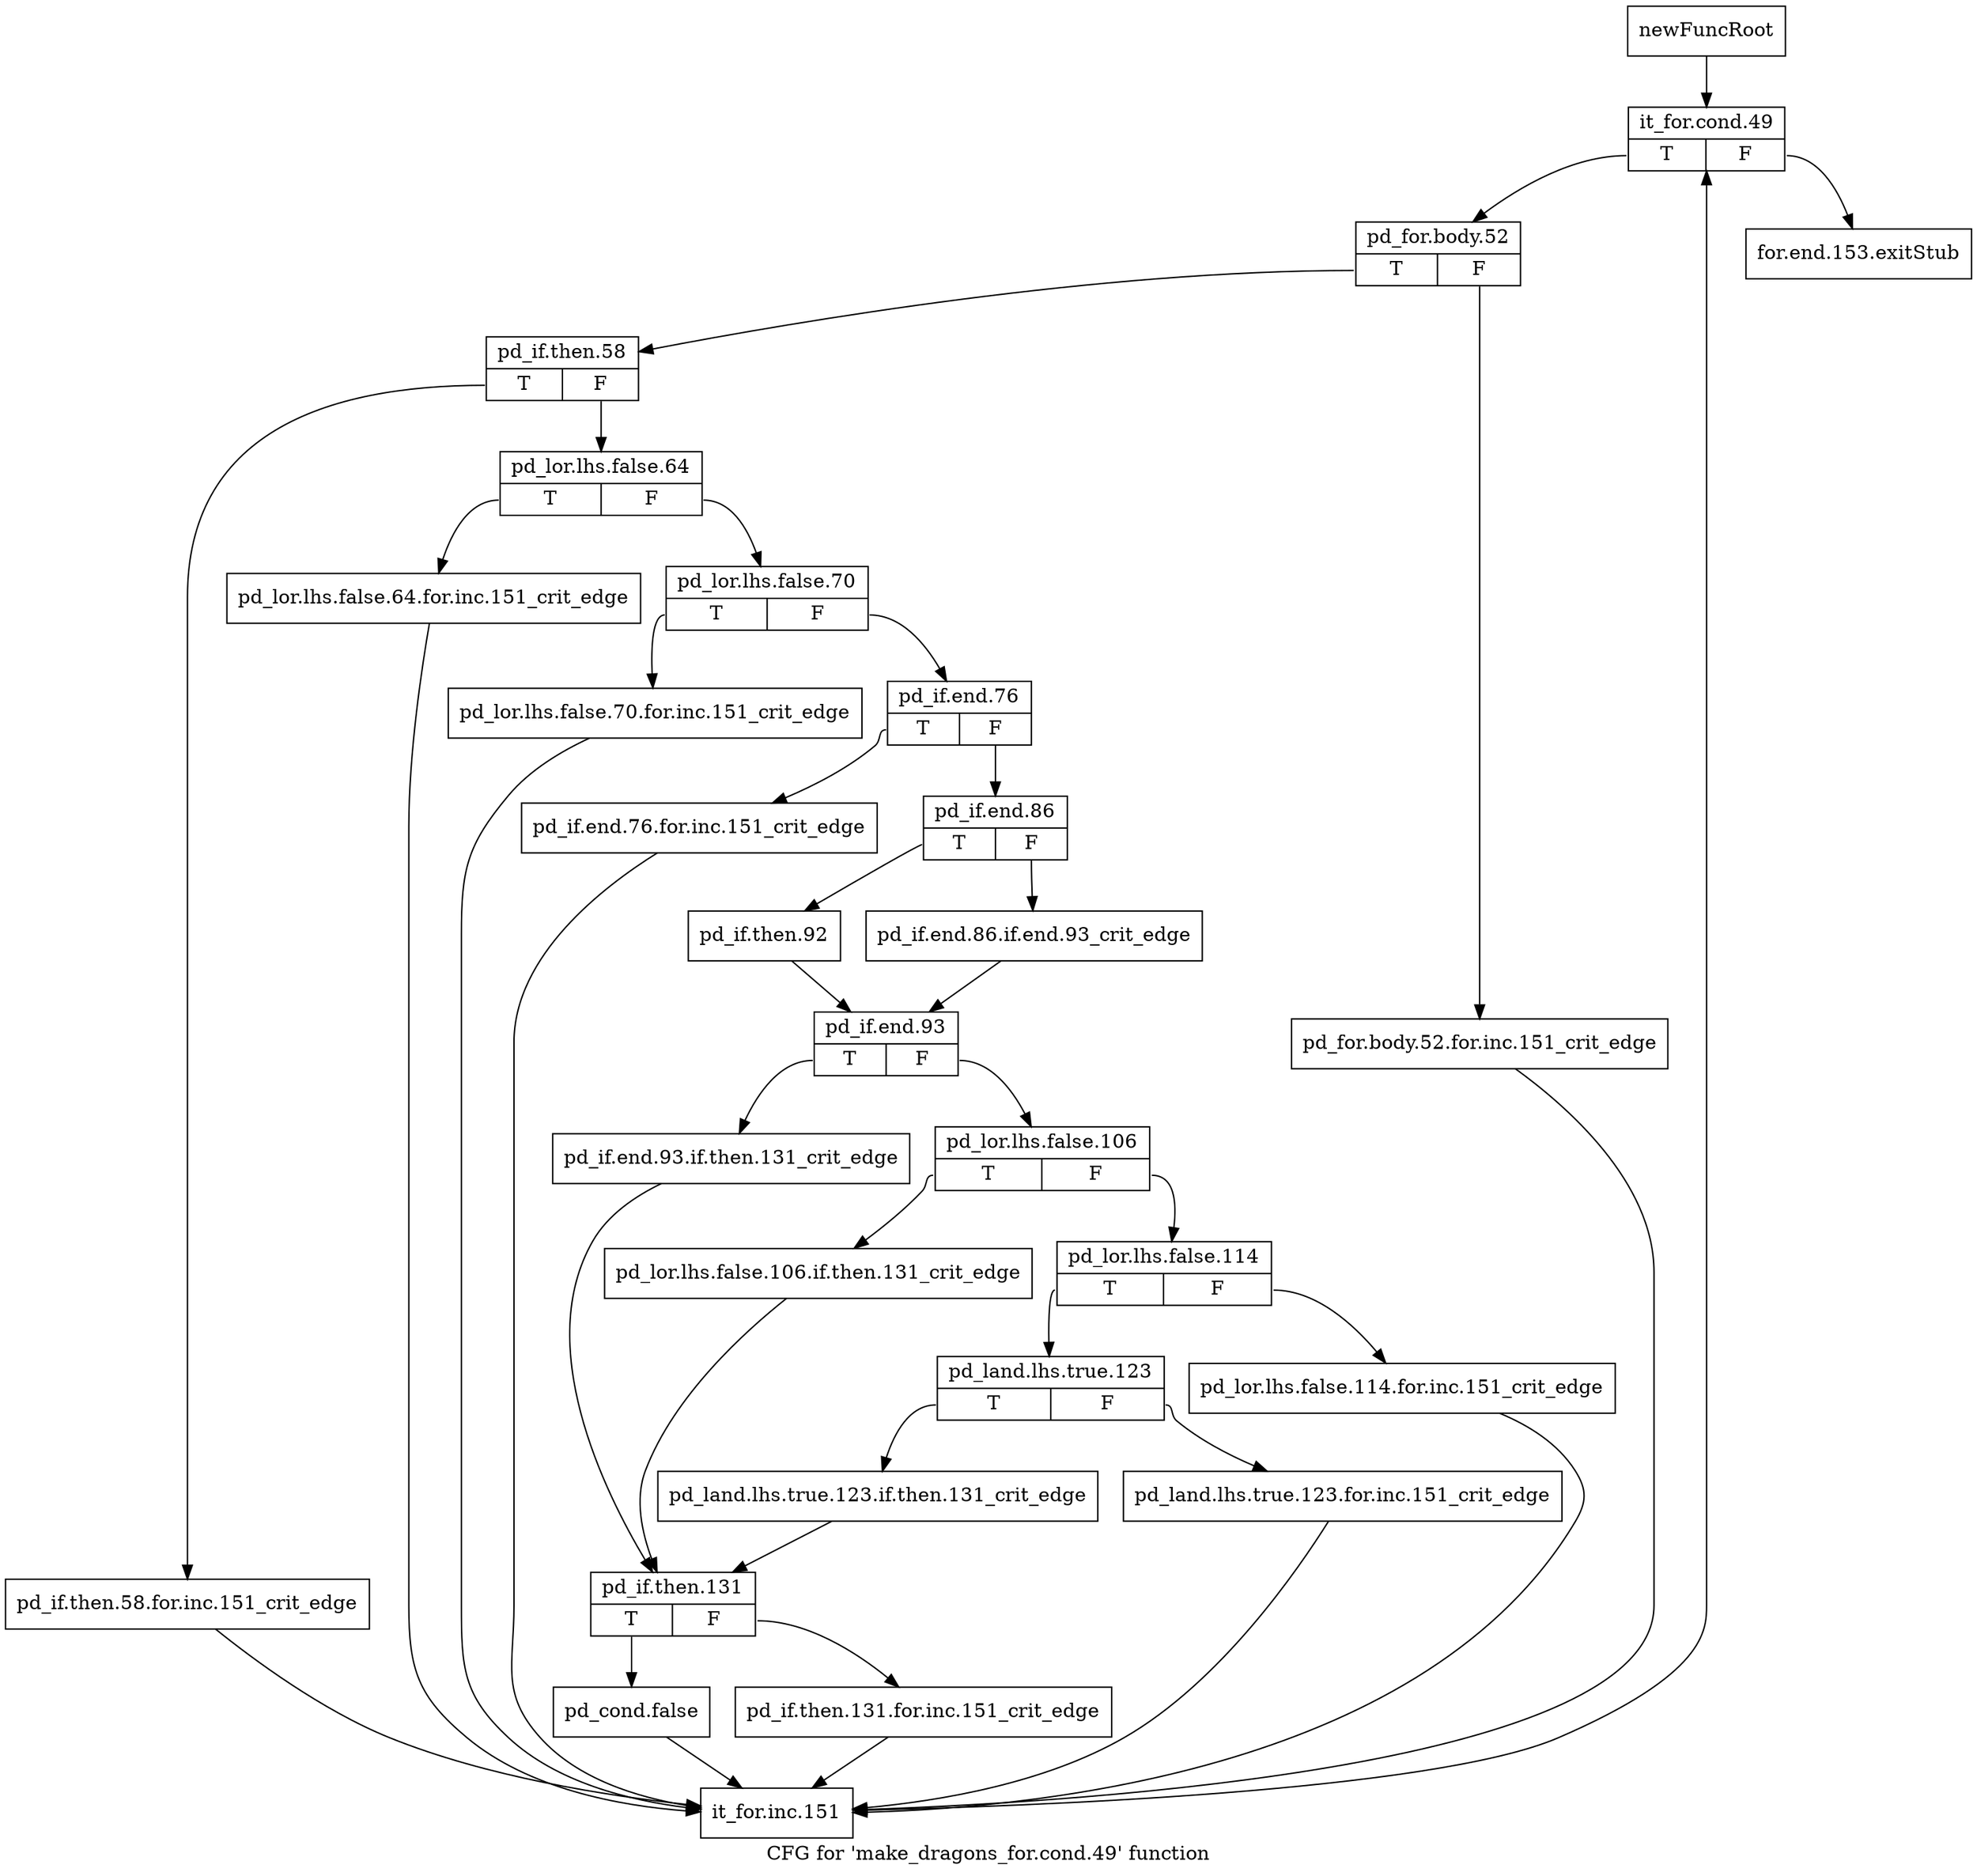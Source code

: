 digraph "CFG for 'make_dragons_for.cond.49' function" {
	label="CFG for 'make_dragons_for.cond.49' function";

	Node0x3f168c0 [shape=record,label="{newFuncRoot}"];
	Node0x3f168c0 -> Node0x3f1b7c0;
	Node0x3f1b770 [shape=record,label="{for.end.153.exitStub}"];
	Node0x3f1b7c0 [shape=record,label="{it_for.cond.49|{<s0>T|<s1>F}}"];
	Node0x3f1b7c0:s0 -> Node0x3f1b810;
	Node0x3f1b7c0:s1 -> Node0x3f1b770;
	Node0x3f1b810 [shape=record,label="{pd_for.body.52|{<s0>T|<s1>F}}"];
	Node0x3f1b810:s0 -> Node0x3f1b8b0;
	Node0x3f1b810:s1 -> Node0x3f1b860;
	Node0x3f1b860 [shape=record,label="{pd_for.body.52.for.inc.151_crit_edge}"];
	Node0x3f1b860 -> Node0x3f1bfe0;
	Node0x3f1b8b0 [shape=record,label="{pd_if.then.58|{<s0>T|<s1>F}}"];
	Node0x3f1b8b0:s0 -> Node0x3f1bf90;
	Node0x3f1b8b0:s1 -> Node0x3f1b900;
	Node0x3f1b900 [shape=record,label="{pd_lor.lhs.false.64|{<s0>T|<s1>F}}"];
	Node0x3f1b900:s0 -> Node0x3f1bf40;
	Node0x3f1b900:s1 -> Node0x3f1b950;
	Node0x3f1b950 [shape=record,label="{pd_lor.lhs.false.70|{<s0>T|<s1>F}}"];
	Node0x3f1b950:s0 -> Node0x3f1bef0;
	Node0x3f1b950:s1 -> Node0x3f1b9a0;
	Node0x3f1b9a0 [shape=record,label="{pd_if.end.76|{<s0>T|<s1>F}}"];
	Node0x3f1b9a0:s0 -> Node0x3f1bea0;
	Node0x3f1b9a0:s1 -> Node0x3f1b9f0;
	Node0x3f1b9f0 [shape=record,label="{pd_if.end.86|{<s0>T|<s1>F}}"];
	Node0x3f1b9f0:s0 -> Node0x3f1ba90;
	Node0x3f1b9f0:s1 -> Node0x3f1ba40;
	Node0x3f1ba40 [shape=record,label="{pd_if.end.86.if.end.93_crit_edge}"];
	Node0x3f1ba40 -> Node0x3f1bae0;
	Node0x3f1ba90 [shape=record,label="{pd_if.then.92}"];
	Node0x3f1ba90 -> Node0x3f1bae0;
	Node0x3f1bae0 [shape=record,label="{pd_if.end.93|{<s0>T|<s1>F}}"];
	Node0x3f1bae0:s0 -> Node0x3f1bd60;
	Node0x3f1bae0:s1 -> Node0x3f1bb30;
	Node0x3f1bb30 [shape=record,label="{pd_lor.lhs.false.106|{<s0>T|<s1>F}}"];
	Node0x3f1bb30:s0 -> Node0x3f1bd10;
	Node0x3f1bb30:s1 -> Node0x3f1bb80;
	Node0x3f1bb80 [shape=record,label="{pd_lor.lhs.false.114|{<s0>T|<s1>F}}"];
	Node0x3f1bb80:s0 -> Node0x3f1bc20;
	Node0x3f1bb80:s1 -> Node0x3f1bbd0;
	Node0x3f1bbd0 [shape=record,label="{pd_lor.lhs.false.114.for.inc.151_crit_edge}"];
	Node0x3f1bbd0 -> Node0x3f1bfe0;
	Node0x3f1bc20 [shape=record,label="{pd_land.lhs.true.123|{<s0>T|<s1>F}}"];
	Node0x3f1bc20:s0 -> Node0x3f1bcc0;
	Node0x3f1bc20:s1 -> Node0x3f1bc70;
	Node0x3f1bc70 [shape=record,label="{pd_land.lhs.true.123.for.inc.151_crit_edge}"];
	Node0x3f1bc70 -> Node0x3f1bfe0;
	Node0x3f1bcc0 [shape=record,label="{pd_land.lhs.true.123.if.then.131_crit_edge}"];
	Node0x3f1bcc0 -> Node0x3f1bdb0;
	Node0x3f1bd10 [shape=record,label="{pd_lor.lhs.false.106.if.then.131_crit_edge}"];
	Node0x3f1bd10 -> Node0x3f1bdb0;
	Node0x3f1bd60 [shape=record,label="{pd_if.end.93.if.then.131_crit_edge}"];
	Node0x3f1bd60 -> Node0x3f1bdb0;
	Node0x3f1bdb0 [shape=record,label="{pd_if.then.131|{<s0>T|<s1>F}}"];
	Node0x3f1bdb0:s0 -> Node0x3f1be50;
	Node0x3f1bdb0:s1 -> Node0x3f1be00;
	Node0x3f1be00 [shape=record,label="{pd_if.then.131.for.inc.151_crit_edge}"];
	Node0x3f1be00 -> Node0x3f1bfe0;
	Node0x3f1be50 [shape=record,label="{pd_cond.false}"];
	Node0x3f1be50 -> Node0x3f1bfe0;
	Node0x3f1bea0 [shape=record,label="{pd_if.end.76.for.inc.151_crit_edge}"];
	Node0x3f1bea0 -> Node0x3f1bfe0;
	Node0x3f1bef0 [shape=record,label="{pd_lor.lhs.false.70.for.inc.151_crit_edge}"];
	Node0x3f1bef0 -> Node0x3f1bfe0;
	Node0x3f1bf40 [shape=record,label="{pd_lor.lhs.false.64.for.inc.151_crit_edge}"];
	Node0x3f1bf40 -> Node0x3f1bfe0;
	Node0x3f1bf90 [shape=record,label="{pd_if.then.58.for.inc.151_crit_edge}"];
	Node0x3f1bf90 -> Node0x3f1bfe0;
	Node0x3f1bfe0 [shape=record,label="{it_for.inc.151}"];
	Node0x3f1bfe0 -> Node0x3f1b7c0;
}
